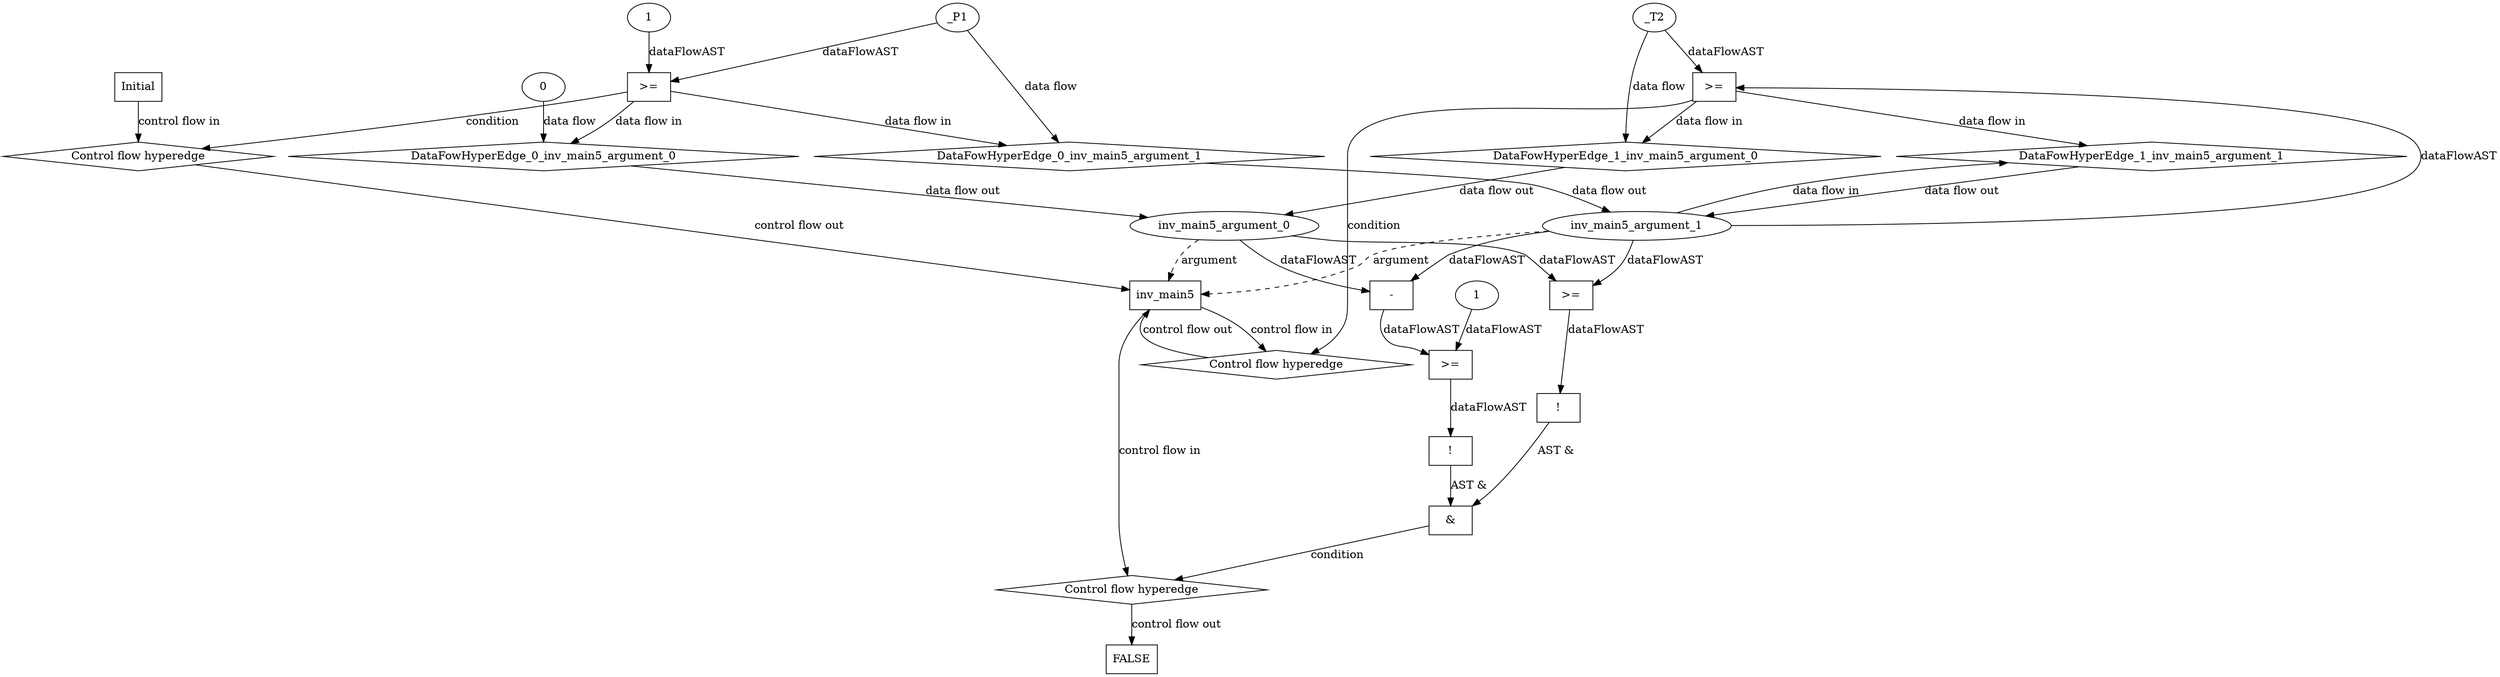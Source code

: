 digraph dag {
"inv_main5" [label="inv_main5" nodeName="inv_main5" class=cfn  shape="rect"];
FALSE [label="FALSE" nodeName=FALSE class=cfn  shape="rect"];
Initial [label="Initial" nodeName=Initial class=cfn  shape="rect"];
ControlFowHyperEdge_0 [label="Control flow hyperedge" nodeName=ControlFowHyperEdge_0 class=controlFlowHyperEdge shape="diamond"];
"Initial" -> ControlFowHyperEdge_0 [label="control flow in"]
ControlFowHyperEdge_0 -> "inv_main5" [label="control flow out"]
ControlFowHyperEdge_1 [label="Control flow hyperedge" nodeName=ControlFowHyperEdge_1 class=controlFlowHyperEdge shape="diamond"];
"inv_main5" -> ControlFowHyperEdge_1 [label="control flow in"]
ControlFowHyperEdge_1 -> "inv_main5" [label="control flow out"]
ControlFowHyperEdge_2 [label="Control flow hyperedge" nodeName=ControlFowHyperEdge_2 class=controlFlowHyperEdge shape="diamond"];
"inv_main5" -> ControlFowHyperEdge_2 [label="control flow in"]
ControlFowHyperEdge_2 -> "FALSE" [label="control flow out"]
"inv_main5_argument_0" [label="inv_main5_argument_0" nodeName=argument0 class=argument  head="inv_main5" shape="oval"];
"inv_main5_argument_0" -> "inv_main5"[label="argument" style="dashed"]
"inv_main5_argument_1" [label="inv_main5_argument_1" nodeName=argument1 class=argument  head="inv_main5" shape="oval"];
"inv_main5_argument_1" -> "inv_main5"[label="argument" style="dashed"]

"xxxinv_main5___Initial_0xxxguard_0_node_0" [label=">=" nodeName="xxxinv_main5___Initial_0xxxguard_0_node_0" class=Operator  shape="rect"];
"xxxinv_main5___Initial_0xxxguard_0_node_2" [label="1" nodeName="xxxinv_main5___Initial_0xxxguard_0_node_2" class=Literal ];
"xxxinv_main5___Initial_0xxxdataFlow1_node_0" -> "xxxinv_main5___Initial_0xxxguard_0_node_0"[label="dataFlowAST"]
"xxxinv_main5___Initial_0xxxguard_0_node_2" -> "xxxinv_main5___Initial_0xxxguard_0_node_0"[label="dataFlowAST"]

"xxxinv_main5___Initial_0xxxguard_0_node_0" -> "ControlFowHyperEdge_0" [label="condition"];
"xxxinv_main5___Initial_0xxxdataFlow_0_node_0" [label="0" nodeName="xxxinv_main5___Initial_0xxxdataFlow_0_node_0" class=Literal ];

"xxxinv_main5___Initial_0xxxdataFlow_0_node_0" -> "DataFowHyperEdge_0_inv_main5_argument_0" [label="data flow"];
"xxxinv_main5___Initial_0xxxdataFlow1_node_0" [label="_P1" nodeName="xxxinv_main5___Initial_0xxxdataFlow1_node_0" class=Constant ];

"xxxinv_main5___Initial_0xxxdataFlow1_node_0" -> "DataFowHyperEdge_0_inv_main5_argument_1" [label="data flow"];
"xxxinv_main5___inv_main5_1xxxguard_0_node_0" [label=">=" nodeName="xxxinv_main5___inv_main5_1xxxguard_0_node_0" class=Operator  shape="rect"];
"inv_main5_argument_1" -> "xxxinv_main5___inv_main5_1xxxguard_0_node_0"[label="dataFlowAST"]
"xxxinv_main5___inv_main5_1xxxdataFlow_0_node_0" -> "xxxinv_main5___inv_main5_1xxxguard_0_node_0"[label="dataFlowAST"]

"xxxinv_main5___inv_main5_1xxxguard_0_node_0" -> "ControlFowHyperEdge_1" [label="condition"];
"xxxinv_main5___inv_main5_1xxxdataFlow_0_node_0" [label="_T2" nodeName="xxxinv_main5___inv_main5_1xxxdataFlow_0_node_0" class=Constant ];

"xxxinv_main5___inv_main5_1xxxdataFlow_0_node_0" -> "DataFowHyperEdge_1_inv_main5_argument_0" [label="data flow"];
"xxxFALSE___inv_main5_2xxx_and" [label="&" nodeName="xxxFALSE___inv_main5_2xxx_and" class=Operator shape="rect"];
"xxxFALSE___inv_main5_2xxxguard_0_node_0" [label="!" nodeName="xxxFALSE___inv_main5_2xxxguard_0_node_0" class=Operator shape="rect"];
"xxxFALSE___inv_main5_2xxxguard_0_node_1" [label=">=" nodeName="xxxFALSE___inv_main5_2xxxguard_0_node_1" class=Operator  shape="rect"];
"xxxFALSE___inv_main5_2xxxguard_0_node_1" -> "xxxFALSE___inv_main5_2xxxguard_0_node_0"[label="dataFlowAST"]
"inv_main5_argument_1" -> "xxxFALSE___inv_main5_2xxxguard_0_node_1"[label="dataFlowAST"]
"inv_main5_argument_0" -> "xxxFALSE___inv_main5_2xxxguard_0_node_1"[label="dataFlowAST"]

"xxxFALSE___inv_main5_2xxxguard_0_node_0" -> "xxxFALSE___inv_main5_2xxx_and" [label="AST &"];
"xxxFALSE___inv_main5_2xxxguard1_node_0" [label="!" nodeName="xxxFALSE___inv_main5_2xxxguard1_node_0" class=Operator shape="rect"];
"xxxFALSE___inv_main5_2xxxguard1_node_1" [label=">=" nodeName="xxxFALSE___inv_main5_2xxxguard1_node_1" class=Operator  shape="rect"];
"xxxFALSE___inv_main5_2xxxguard1_node_2" [label="-" nodeName="xxxFALSE___inv_main5_2xxxguard1_node_2" class= Operator shape="rect"];
"xxxFALSE___inv_main5_2xxxguard1_node_5" [label="1" nodeName="xxxFALSE___inv_main5_2xxxguard1_node_5" class=Literal ];
"xxxFALSE___inv_main5_2xxxguard1_node_1" -> "xxxFALSE___inv_main5_2xxxguard1_node_0"[label="dataFlowAST"]
"xxxFALSE___inv_main5_2xxxguard1_node_2" -> "xxxFALSE___inv_main5_2xxxguard1_node_1"[label="dataFlowAST"]
"xxxFALSE___inv_main5_2xxxguard1_node_5" -> "xxxFALSE___inv_main5_2xxxguard1_node_1"[label="dataFlowAST"]
"inv_main5_argument_1" -> "xxxFALSE___inv_main5_2xxxguard1_node_2"[label="dataFlowAST"]
"inv_main5_argument_0" -> "xxxFALSE___inv_main5_2xxxguard1_node_2"[label="dataFlowAST"]

"xxxFALSE___inv_main5_2xxxguard1_node_0" -> "xxxFALSE___inv_main5_2xxx_and" [label="AST &"];
"xxxFALSE___inv_main5_2xxx_and" -> "ControlFowHyperEdge_2" [label="condition"];
"DataFowHyperEdge_0_inv_main5_argument_0" [label="DataFowHyperEdge_0_inv_main5_argument_0" nodeName="DataFowHyperEdge_0_inv_main5_argument_0" class=DataFlowHyperedge shape="diamond"];
"DataFowHyperEdge_0_inv_main5_argument_0" -> "inv_main5_argument_0"[label="data flow out"]
"xxxinv_main5___Initial_0xxxguard_0_node_0" -> "DataFowHyperEdge_0_inv_main5_argument_0"[label="data flow in"]
"DataFowHyperEdge_0_inv_main5_argument_1" [label="DataFowHyperEdge_0_inv_main5_argument_1" nodeName="DataFowHyperEdge_0_inv_main5_argument_1" class=DataFlowHyperedge shape="diamond"];
"DataFowHyperEdge_0_inv_main5_argument_1" -> "inv_main5_argument_1"[label="data flow out"]
"xxxinv_main5___Initial_0xxxguard_0_node_0" -> "DataFowHyperEdge_0_inv_main5_argument_1"[label="data flow in"]
"DataFowHyperEdge_1_inv_main5_argument_0" [label="DataFowHyperEdge_1_inv_main5_argument_0" nodeName="DataFowHyperEdge_1_inv_main5_argument_0" class=DataFlowHyperedge shape="diamond"];
"DataFowHyperEdge_1_inv_main5_argument_0" -> "inv_main5_argument_0"[label="data flow out"]
"xxxinv_main5___inv_main5_1xxxguard_0_node_0" -> "DataFowHyperEdge_1_inv_main5_argument_0"[label="data flow in"]
"DataFowHyperEdge_1_inv_main5_argument_1" [label="DataFowHyperEdge_1_inv_main5_argument_1" nodeName="DataFowHyperEdge_1_inv_main5_argument_1" class=DataFlowHyperedge shape="diamond"];
"DataFowHyperEdge_1_inv_main5_argument_1" -> "inv_main5_argument_1"[label="data flow out"]
"xxxinv_main5___inv_main5_1xxxguard_0_node_0" -> "DataFowHyperEdge_1_inv_main5_argument_1"[label="data flow in"]
"inv_main5_argument_1" -> "DataFowHyperEdge_1_inv_main5_argument_1"[label="data flow in"]




}
